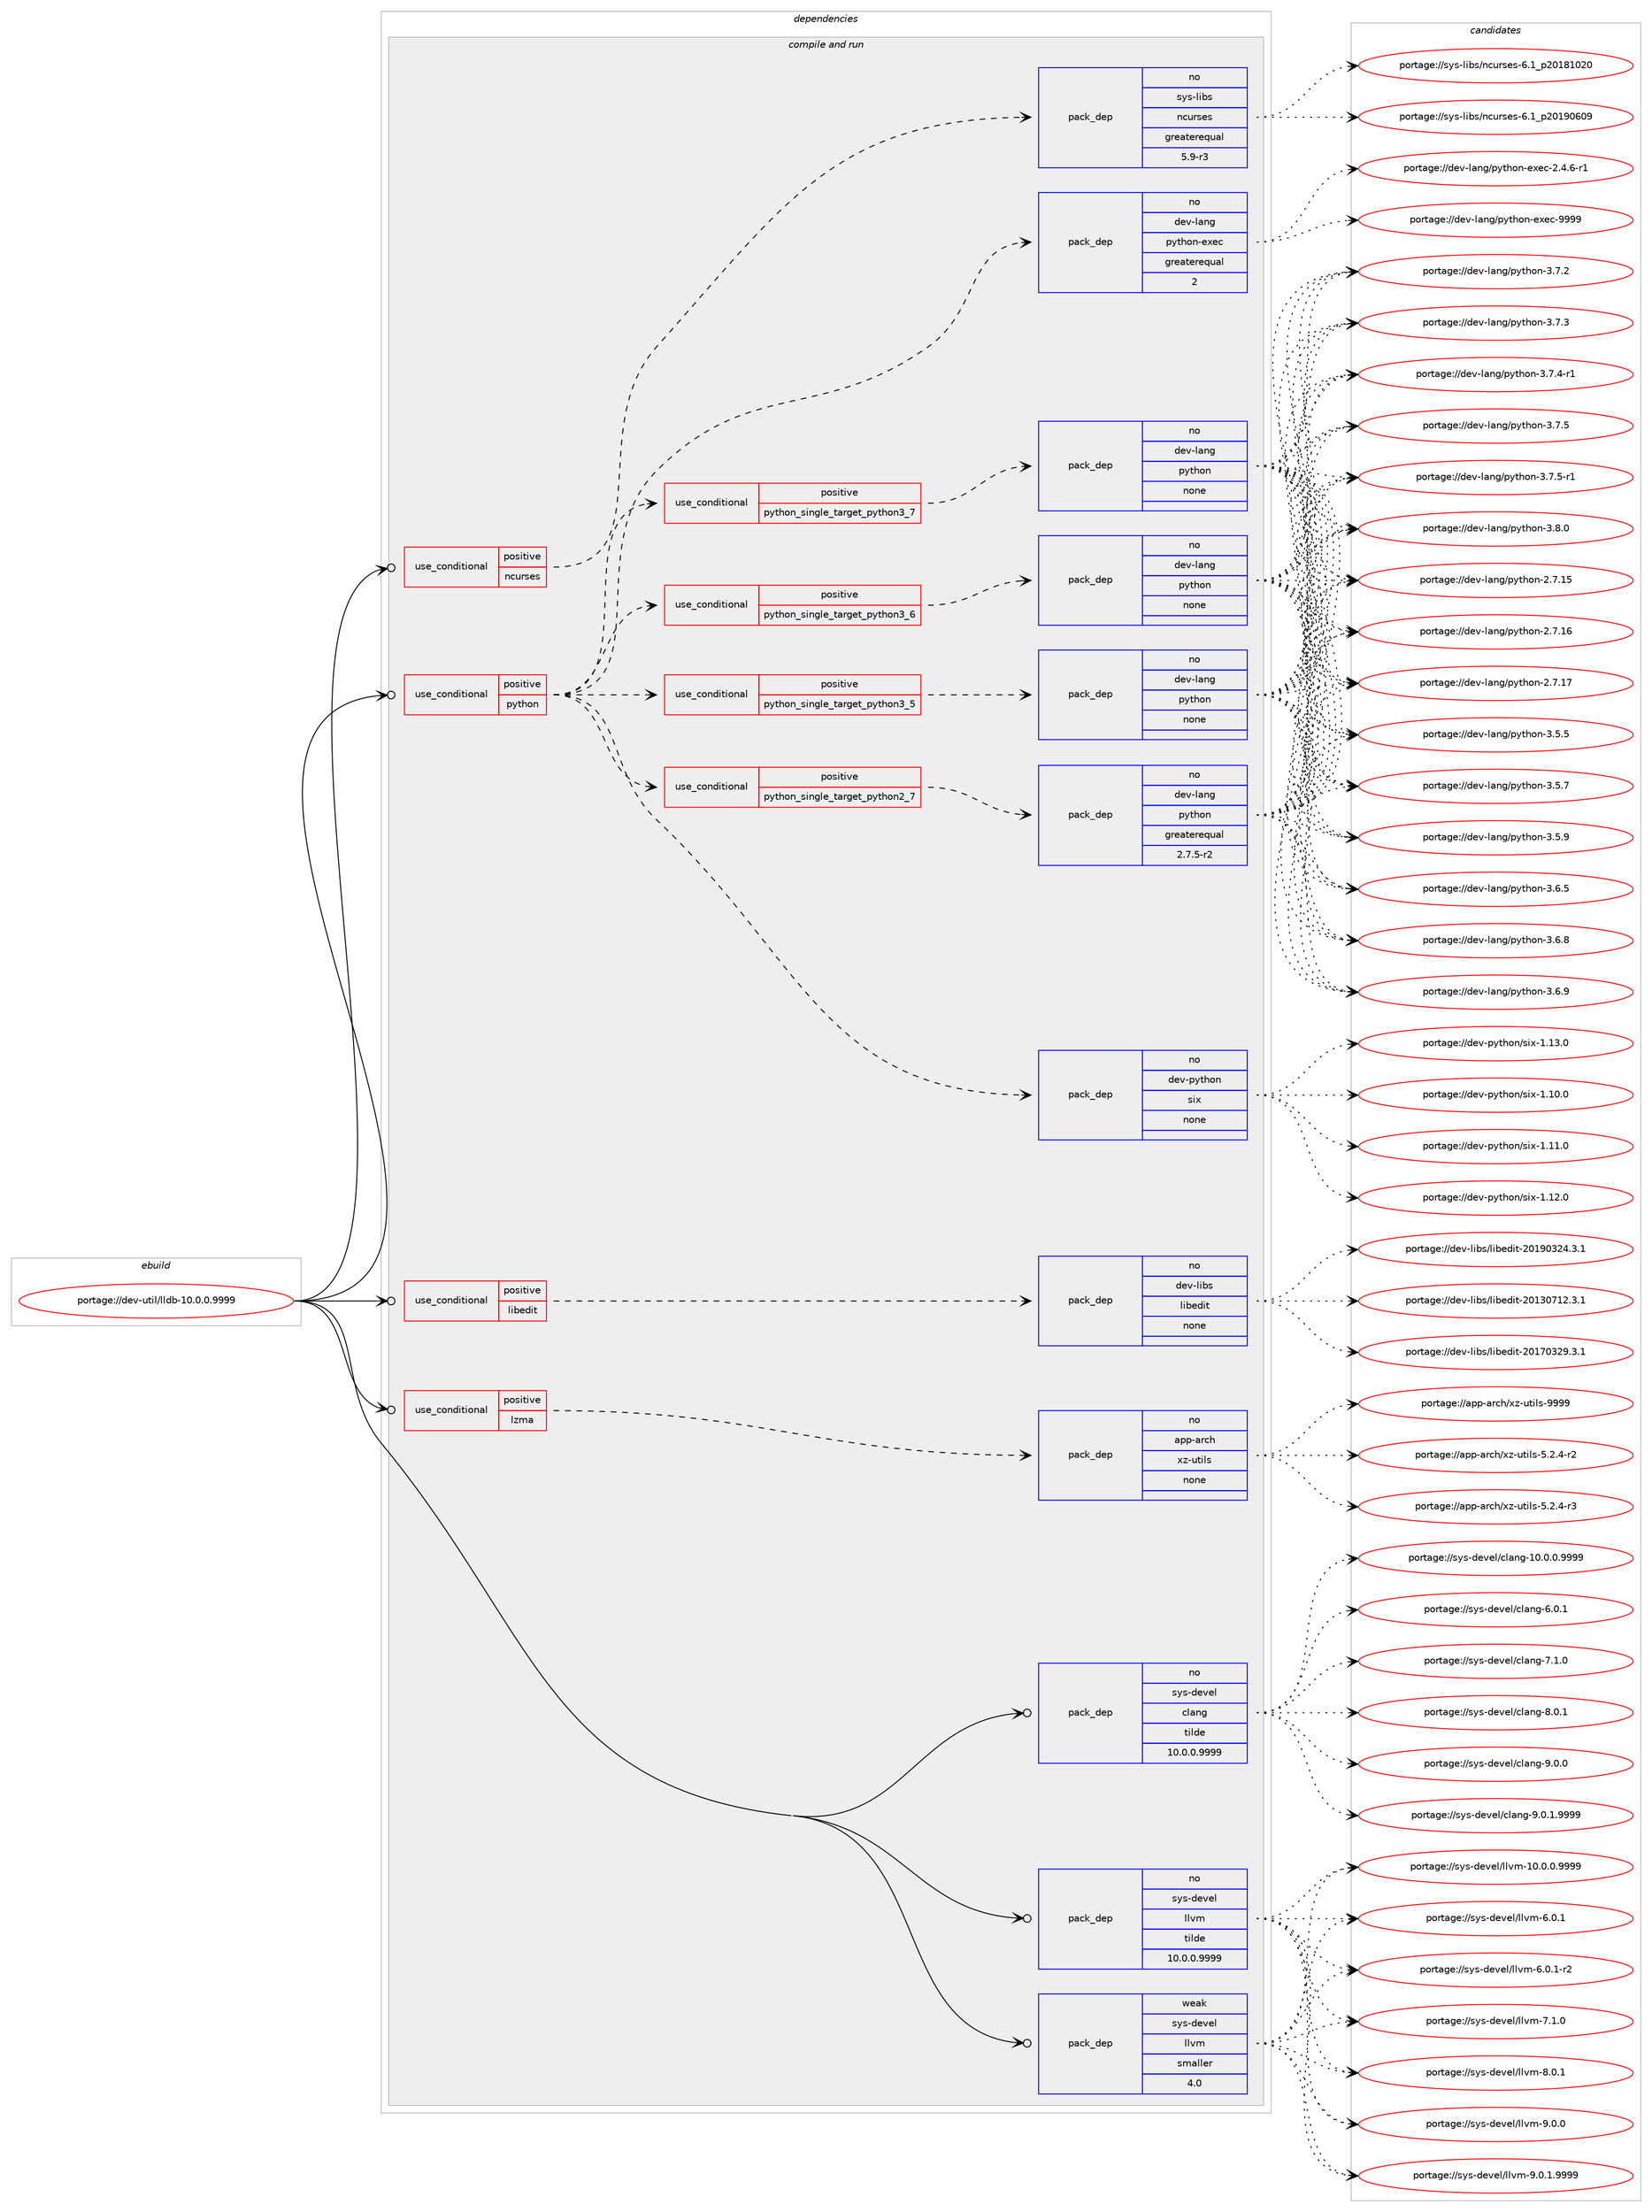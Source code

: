 digraph prolog {

# *************
# Graph options
# *************

newrank=true;
concentrate=true;
compound=true;
graph [rankdir=LR,fontname=Helvetica,fontsize=10,ranksep=1.5];#, ranksep=2.5, nodesep=0.2];
edge  [arrowhead=vee];
node  [fontname=Helvetica,fontsize=10];

# **********
# The ebuild
# **********

subgraph cluster_leftcol {
color=gray;
rank=same;
label=<<i>ebuild</i>>;
id [label="portage://dev-util/lldb-10.0.0.9999", color=red, width=4, href="../dev-util/lldb-10.0.0.9999.svg"];
}

# ****************
# The dependencies
# ****************

subgraph cluster_midcol {
color=gray;
label=<<i>dependencies</i>>;
subgraph cluster_compile {
fillcolor="#eeeeee";
style=filled;
label=<<i>compile</i>>;
}
subgraph cluster_compileandrun {
fillcolor="#eeeeee";
style=filled;
label=<<i>compile and run</i>>;
subgraph cond71420 {
dependency263627 [label=<<TABLE BORDER="0" CELLBORDER="1" CELLSPACING="0" CELLPADDING="4"><TR><TD ROWSPAN="3" CELLPADDING="10">use_conditional</TD></TR><TR><TD>positive</TD></TR><TR><TD>libedit</TD></TR></TABLE>>, shape=none, color=red];
subgraph pack188531 {
dependency263628 [label=<<TABLE BORDER="0" CELLBORDER="1" CELLSPACING="0" CELLPADDING="4" WIDTH="220"><TR><TD ROWSPAN="6" CELLPADDING="30">pack_dep</TD></TR><TR><TD WIDTH="110">no</TD></TR><TR><TD>dev-libs</TD></TR><TR><TD>libedit</TD></TR><TR><TD>none</TD></TR><TR><TD></TD></TR></TABLE>>, shape=none, color=blue];
}
dependency263627:e -> dependency263628:w [weight=20,style="dashed",arrowhead="vee"];
}
id:e -> dependency263627:w [weight=20,style="solid",arrowhead="odotvee"];
subgraph cond71421 {
dependency263629 [label=<<TABLE BORDER="0" CELLBORDER="1" CELLSPACING="0" CELLPADDING="4"><TR><TD ROWSPAN="3" CELLPADDING="10">use_conditional</TD></TR><TR><TD>positive</TD></TR><TR><TD>lzma</TD></TR></TABLE>>, shape=none, color=red];
subgraph pack188532 {
dependency263630 [label=<<TABLE BORDER="0" CELLBORDER="1" CELLSPACING="0" CELLPADDING="4" WIDTH="220"><TR><TD ROWSPAN="6" CELLPADDING="30">pack_dep</TD></TR><TR><TD WIDTH="110">no</TD></TR><TR><TD>app-arch</TD></TR><TR><TD>xz-utils</TD></TR><TR><TD>none</TD></TR><TR><TD></TD></TR></TABLE>>, shape=none, color=blue];
}
dependency263629:e -> dependency263630:w [weight=20,style="dashed",arrowhead="vee"];
}
id:e -> dependency263629:w [weight=20,style="solid",arrowhead="odotvee"];
subgraph cond71422 {
dependency263631 [label=<<TABLE BORDER="0" CELLBORDER="1" CELLSPACING="0" CELLPADDING="4"><TR><TD ROWSPAN="3" CELLPADDING="10">use_conditional</TD></TR><TR><TD>positive</TD></TR><TR><TD>ncurses</TD></TR></TABLE>>, shape=none, color=red];
subgraph pack188533 {
dependency263632 [label=<<TABLE BORDER="0" CELLBORDER="1" CELLSPACING="0" CELLPADDING="4" WIDTH="220"><TR><TD ROWSPAN="6" CELLPADDING="30">pack_dep</TD></TR><TR><TD WIDTH="110">no</TD></TR><TR><TD>sys-libs</TD></TR><TR><TD>ncurses</TD></TR><TR><TD>greaterequal</TD></TR><TR><TD>5.9-r3</TD></TR></TABLE>>, shape=none, color=blue];
}
dependency263631:e -> dependency263632:w [weight=20,style="dashed",arrowhead="vee"];
}
id:e -> dependency263631:w [weight=20,style="solid",arrowhead="odotvee"];
subgraph cond71423 {
dependency263633 [label=<<TABLE BORDER="0" CELLBORDER="1" CELLSPACING="0" CELLPADDING="4"><TR><TD ROWSPAN="3" CELLPADDING="10">use_conditional</TD></TR><TR><TD>positive</TD></TR><TR><TD>python</TD></TR></TABLE>>, shape=none, color=red];
subgraph pack188534 {
dependency263634 [label=<<TABLE BORDER="0" CELLBORDER="1" CELLSPACING="0" CELLPADDING="4" WIDTH="220"><TR><TD ROWSPAN="6" CELLPADDING="30">pack_dep</TD></TR><TR><TD WIDTH="110">no</TD></TR><TR><TD>dev-python</TD></TR><TR><TD>six</TD></TR><TR><TD>none</TD></TR><TR><TD></TD></TR></TABLE>>, shape=none, color=blue];
}
dependency263633:e -> dependency263634:w [weight=20,style="dashed",arrowhead="vee"];
subgraph cond71424 {
dependency263635 [label=<<TABLE BORDER="0" CELLBORDER="1" CELLSPACING="0" CELLPADDING="4"><TR><TD ROWSPAN="3" CELLPADDING="10">use_conditional</TD></TR><TR><TD>positive</TD></TR><TR><TD>python_single_target_python2_7</TD></TR></TABLE>>, shape=none, color=red];
subgraph pack188535 {
dependency263636 [label=<<TABLE BORDER="0" CELLBORDER="1" CELLSPACING="0" CELLPADDING="4" WIDTH="220"><TR><TD ROWSPAN="6" CELLPADDING="30">pack_dep</TD></TR><TR><TD WIDTH="110">no</TD></TR><TR><TD>dev-lang</TD></TR><TR><TD>python</TD></TR><TR><TD>greaterequal</TD></TR><TR><TD>2.7.5-r2</TD></TR></TABLE>>, shape=none, color=blue];
}
dependency263635:e -> dependency263636:w [weight=20,style="dashed",arrowhead="vee"];
}
dependency263633:e -> dependency263635:w [weight=20,style="dashed",arrowhead="vee"];
subgraph cond71425 {
dependency263637 [label=<<TABLE BORDER="0" CELLBORDER="1" CELLSPACING="0" CELLPADDING="4"><TR><TD ROWSPAN="3" CELLPADDING="10">use_conditional</TD></TR><TR><TD>positive</TD></TR><TR><TD>python_single_target_python3_5</TD></TR></TABLE>>, shape=none, color=red];
subgraph pack188536 {
dependency263638 [label=<<TABLE BORDER="0" CELLBORDER="1" CELLSPACING="0" CELLPADDING="4" WIDTH="220"><TR><TD ROWSPAN="6" CELLPADDING="30">pack_dep</TD></TR><TR><TD WIDTH="110">no</TD></TR><TR><TD>dev-lang</TD></TR><TR><TD>python</TD></TR><TR><TD>none</TD></TR><TR><TD></TD></TR></TABLE>>, shape=none, color=blue];
}
dependency263637:e -> dependency263638:w [weight=20,style="dashed",arrowhead="vee"];
}
dependency263633:e -> dependency263637:w [weight=20,style="dashed",arrowhead="vee"];
subgraph cond71426 {
dependency263639 [label=<<TABLE BORDER="0" CELLBORDER="1" CELLSPACING="0" CELLPADDING="4"><TR><TD ROWSPAN="3" CELLPADDING="10">use_conditional</TD></TR><TR><TD>positive</TD></TR><TR><TD>python_single_target_python3_6</TD></TR></TABLE>>, shape=none, color=red];
subgraph pack188537 {
dependency263640 [label=<<TABLE BORDER="0" CELLBORDER="1" CELLSPACING="0" CELLPADDING="4" WIDTH="220"><TR><TD ROWSPAN="6" CELLPADDING="30">pack_dep</TD></TR><TR><TD WIDTH="110">no</TD></TR><TR><TD>dev-lang</TD></TR><TR><TD>python</TD></TR><TR><TD>none</TD></TR><TR><TD></TD></TR></TABLE>>, shape=none, color=blue];
}
dependency263639:e -> dependency263640:w [weight=20,style="dashed",arrowhead="vee"];
}
dependency263633:e -> dependency263639:w [weight=20,style="dashed",arrowhead="vee"];
subgraph cond71427 {
dependency263641 [label=<<TABLE BORDER="0" CELLBORDER="1" CELLSPACING="0" CELLPADDING="4"><TR><TD ROWSPAN="3" CELLPADDING="10">use_conditional</TD></TR><TR><TD>positive</TD></TR><TR><TD>python_single_target_python3_7</TD></TR></TABLE>>, shape=none, color=red];
subgraph pack188538 {
dependency263642 [label=<<TABLE BORDER="0" CELLBORDER="1" CELLSPACING="0" CELLPADDING="4" WIDTH="220"><TR><TD ROWSPAN="6" CELLPADDING="30">pack_dep</TD></TR><TR><TD WIDTH="110">no</TD></TR><TR><TD>dev-lang</TD></TR><TR><TD>python</TD></TR><TR><TD>none</TD></TR><TR><TD></TD></TR></TABLE>>, shape=none, color=blue];
}
dependency263641:e -> dependency263642:w [weight=20,style="dashed",arrowhead="vee"];
}
dependency263633:e -> dependency263641:w [weight=20,style="dashed",arrowhead="vee"];
subgraph pack188539 {
dependency263643 [label=<<TABLE BORDER="0" CELLBORDER="1" CELLSPACING="0" CELLPADDING="4" WIDTH="220"><TR><TD ROWSPAN="6" CELLPADDING="30">pack_dep</TD></TR><TR><TD WIDTH="110">no</TD></TR><TR><TD>dev-lang</TD></TR><TR><TD>python-exec</TD></TR><TR><TD>greaterequal</TD></TR><TR><TD>2</TD></TR></TABLE>>, shape=none, color=blue];
}
dependency263633:e -> dependency263643:w [weight=20,style="dashed",arrowhead="vee"];
}
id:e -> dependency263633:w [weight=20,style="solid",arrowhead="odotvee"];
subgraph pack188540 {
dependency263644 [label=<<TABLE BORDER="0" CELLBORDER="1" CELLSPACING="0" CELLPADDING="4" WIDTH="220"><TR><TD ROWSPAN="6" CELLPADDING="30">pack_dep</TD></TR><TR><TD WIDTH="110">no</TD></TR><TR><TD>sys-devel</TD></TR><TR><TD>clang</TD></TR><TR><TD>tilde</TD></TR><TR><TD>10.0.0.9999</TD></TR></TABLE>>, shape=none, color=blue];
}
id:e -> dependency263644:w [weight=20,style="solid",arrowhead="odotvee"];
subgraph pack188541 {
dependency263645 [label=<<TABLE BORDER="0" CELLBORDER="1" CELLSPACING="0" CELLPADDING="4" WIDTH="220"><TR><TD ROWSPAN="6" CELLPADDING="30">pack_dep</TD></TR><TR><TD WIDTH="110">no</TD></TR><TR><TD>sys-devel</TD></TR><TR><TD>llvm</TD></TR><TR><TD>tilde</TD></TR><TR><TD>10.0.0.9999</TD></TR></TABLE>>, shape=none, color=blue];
}
id:e -> dependency263645:w [weight=20,style="solid",arrowhead="odotvee"];
subgraph pack188542 {
dependency263646 [label=<<TABLE BORDER="0" CELLBORDER="1" CELLSPACING="0" CELLPADDING="4" WIDTH="220"><TR><TD ROWSPAN="6" CELLPADDING="30">pack_dep</TD></TR><TR><TD WIDTH="110">weak</TD></TR><TR><TD>sys-devel</TD></TR><TR><TD>llvm</TD></TR><TR><TD>smaller</TD></TR><TR><TD>4.0</TD></TR></TABLE>>, shape=none, color=blue];
}
id:e -> dependency263646:w [weight=20,style="solid",arrowhead="odotvee"];
}
subgraph cluster_run {
fillcolor="#eeeeee";
style=filled;
label=<<i>run</i>>;
}
}

# **************
# The candidates
# **************

subgraph cluster_choices {
rank=same;
color=gray;
label=<<i>candidates</i>>;

subgraph choice188531 {
color=black;
nodesep=1;
choiceportage1001011184510810598115471081059810110010511645504849514855495046514649 [label="portage://dev-libs/libedit-20130712.3.1", color=red, width=4,href="../dev-libs/libedit-20130712.3.1.svg"];
choiceportage1001011184510810598115471081059810110010511645504849554851505746514649 [label="portage://dev-libs/libedit-20170329.3.1", color=red, width=4,href="../dev-libs/libedit-20170329.3.1.svg"];
choiceportage1001011184510810598115471081059810110010511645504849574851505246514649 [label="portage://dev-libs/libedit-20190324.3.1", color=red, width=4,href="../dev-libs/libedit-20190324.3.1.svg"];
dependency263628:e -> choiceportage1001011184510810598115471081059810110010511645504849514855495046514649:w [style=dotted,weight="100"];
dependency263628:e -> choiceportage1001011184510810598115471081059810110010511645504849554851505746514649:w [style=dotted,weight="100"];
dependency263628:e -> choiceportage1001011184510810598115471081059810110010511645504849574851505246514649:w [style=dotted,weight="100"];
}
subgraph choice188532 {
color=black;
nodesep=1;
choiceportage9711211245971149910447120122451171161051081154553465046524511450 [label="portage://app-arch/xz-utils-5.2.4-r2", color=red, width=4,href="../app-arch/xz-utils-5.2.4-r2.svg"];
choiceportage9711211245971149910447120122451171161051081154553465046524511451 [label="portage://app-arch/xz-utils-5.2.4-r3", color=red, width=4,href="../app-arch/xz-utils-5.2.4-r3.svg"];
choiceportage9711211245971149910447120122451171161051081154557575757 [label="portage://app-arch/xz-utils-9999", color=red, width=4,href="../app-arch/xz-utils-9999.svg"];
dependency263630:e -> choiceportage9711211245971149910447120122451171161051081154553465046524511450:w [style=dotted,weight="100"];
dependency263630:e -> choiceportage9711211245971149910447120122451171161051081154553465046524511451:w [style=dotted,weight="100"];
dependency263630:e -> choiceportage9711211245971149910447120122451171161051081154557575757:w [style=dotted,weight="100"];
}
subgraph choice188533 {
color=black;
nodesep=1;
choiceportage1151211154510810598115471109911711411510111545544649951125048495649485048 [label="portage://sys-libs/ncurses-6.1_p20181020", color=red, width=4,href="../sys-libs/ncurses-6.1_p20181020.svg"];
choiceportage1151211154510810598115471109911711411510111545544649951125048495748544857 [label="portage://sys-libs/ncurses-6.1_p20190609", color=red, width=4,href="../sys-libs/ncurses-6.1_p20190609.svg"];
dependency263632:e -> choiceportage1151211154510810598115471109911711411510111545544649951125048495649485048:w [style=dotted,weight="100"];
dependency263632:e -> choiceportage1151211154510810598115471109911711411510111545544649951125048495748544857:w [style=dotted,weight="100"];
}
subgraph choice188534 {
color=black;
nodesep=1;
choiceportage100101118451121211161041111104711510512045494649484648 [label="portage://dev-python/six-1.10.0", color=red, width=4,href="../dev-python/six-1.10.0.svg"];
choiceportage100101118451121211161041111104711510512045494649494648 [label="portage://dev-python/six-1.11.0", color=red, width=4,href="../dev-python/six-1.11.0.svg"];
choiceportage100101118451121211161041111104711510512045494649504648 [label="portage://dev-python/six-1.12.0", color=red, width=4,href="../dev-python/six-1.12.0.svg"];
choiceportage100101118451121211161041111104711510512045494649514648 [label="portage://dev-python/six-1.13.0", color=red, width=4,href="../dev-python/six-1.13.0.svg"];
dependency263634:e -> choiceportage100101118451121211161041111104711510512045494649484648:w [style=dotted,weight="100"];
dependency263634:e -> choiceportage100101118451121211161041111104711510512045494649494648:w [style=dotted,weight="100"];
dependency263634:e -> choiceportage100101118451121211161041111104711510512045494649504648:w [style=dotted,weight="100"];
dependency263634:e -> choiceportage100101118451121211161041111104711510512045494649514648:w [style=dotted,weight="100"];
}
subgraph choice188535 {
color=black;
nodesep=1;
choiceportage10010111845108971101034711212111610411111045504655464953 [label="portage://dev-lang/python-2.7.15", color=red, width=4,href="../dev-lang/python-2.7.15.svg"];
choiceportage10010111845108971101034711212111610411111045504655464954 [label="portage://dev-lang/python-2.7.16", color=red, width=4,href="../dev-lang/python-2.7.16.svg"];
choiceportage10010111845108971101034711212111610411111045504655464955 [label="portage://dev-lang/python-2.7.17", color=red, width=4,href="../dev-lang/python-2.7.17.svg"];
choiceportage100101118451089711010347112121116104111110455146534653 [label="portage://dev-lang/python-3.5.5", color=red, width=4,href="../dev-lang/python-3.5.5.svg"];
choiceportage100101118451089711010347112121116104111110455146534655 [label="portage://dev-lang/python-3.5.7", color=red, width=4,href="../dev-lang/python-3.5.7.svg"];
choiceportage100101118451089711010347112121116104111110455146534657 [label="portage://dev-lang/python-3.5.9", color=red, width=4,href="../dev-lang/python-3.5.9.svg"];
choiceportage100101118451089711010347112121116104111110455146544653 [label="portage://dev-lang/python-3.6.5", color=red, width=4,href="../dev-lang/python-3.6.5.svg"];
choiceportage100101118451089711010347112121116104111110455146544656 [label="portage://dev-lang/python-3.6.8", color=red, width=4,href="../dev-lang/python-3.6.8.svg"];
choiceportage100101118451089711010347112121116104111110455146544657 [label="portage://dev-lang/python-3.6.9", color=red, width=4,href="../dev-lang/python-3.6.9.svg"];
choiceportage100101118451089711010347112121116104111110455146554650 [label="portage://dev-lang/python-3.7.2", color=red, width=4,href="../dev-lang/python-3.7.2.svg"];
choiceportage100101118451089711010347112121116104111110455146554651 [label="portage://dev-lang/python-3.7.3", color=red, width=4,href="../dev-lang/python-3.7.3.svg"];
choiceportage1001011184510897110103471121211161041111104551465546524511449 [label="portage://dev-lang/python-3.7.4-r1", color=red, width=4,href="../dev-lang/python-3.7.4-r1.svg"];
choiceportage100101118451089711010347112121116104111110455146554653 [label="portage://dev-lang/python-3.7.5", color=red, width=4,href="../dev-lang/python-3.7.5.svg"];
choiceportage1001011184510897110103471121211161041111104551465546534511449 [label="portage://dev-lang/python-3.7.5-r1", color=red, width=4,href="../dev-lang/python-3.7.5-r1.svg"];
choiceportage100101118451089711010347112121116104111110455146564648 [label="portage://dev-lang/python-3.8.0", color=red, width=4,href="../dev-lang/python-3.8.0.svg"];
dependency263636:e -> choiceportage10010111845108971101034711212111610411111045504655464953:w [style=dotted,weight="100"];
dependency263636:e -> choiceportage10010111845108971101034711212111610411111045504655464954:w [style=dotted,weight="100"];
dependency263636:e -> choiceportage10010111845108971101034711212111610411111045504655464955:w [style=dotted,weight="100"];
dependency263636:e -> choiceportage100101118451089711010347112121116104111110455146534653:w [style=dotted,weight="100"];
dependency263636:e -> choiceportage100101118451089711010347112121116104111110455146534655:w [style=dotted,weight="100"];
dependency263636:e -> choiceportage100101118451089711010347112121116104111110455146534657:w [style=dotted,weight="100"];
dependency263636:e -> choiceportage100101118451089711010347112121116104111110455146544653:w [style=dotted,weight="100"];
dependency263636:e -> choiceportage100101118451089711010347112121116104111110455146544656:w [style=dotted,weight="100"];
dependency263636:e -> choiceportage100101118451089711010347112121116104111110455146544657:w [style=dotted,weight="100"];
dependency263636:e -> choiceportage100101118451089711010347112121116104111110455146554650:w [style=dotted,weight="100"];
dependency263636:e -> choiceportage100101118451089711010347112121116104111110455146554651:w [style=dotted,weight="100"];
dependency263636:e -> choiceportage1001011184510897110103471121211161041111104551465546524511449:w [style=dotted,weight="100"];
dependency263636:e -> choiceportage100101118451089711010347112121116104111110455146554653:w [style=dotted,weight="100"];
dependency263636:e -> choiceportage1001011184510897110103471121211161041111104551465546534511449:w [style=dotted,weight="100"];
dependency263636:e -> choiceportage100101118451089711010347112121116104111110455146564648:w [style=dotted,weight="100"];
}
subgraph choice188536 {
color=black;
nodesep=1;
choiceportage10010111845108971101034711212111610411111045504655464953 [label="portage://dev-lang/python-2.7.15", color=red, width=4,href="../dev-lang/python-2.7.15.svg"];
choiceportage10010111845108971101034711212111610411111045504655464954 [label="portage://dev-lang/python-2.7.16", color=red, width=4,href="../dev-lang/python-2.7.16.svg"];
choiceportage10010111845108971101034711212111610411111045504655464955 [label="portage://dev-lang/python-2.7.17", color=red, width=4,href="../dev-lang/python-2.7.17.svg"];
choiceportage100101118451089711010347112121116104111110455146534653 [label="portage://dev-lang/python-3.5.5", color=red, width=4,href="../dev-lang/python-3.5.5.svg"];
choiceportage100101118451089711010347112121116104111110455146534655 [label="portage://dev-lang/python-3.5.7", color=red, width=4,href="../dev-lang/python-3.5.7.svg"];
choiceportage100101118451089711010347112121116104111110455146534657 [label="portage://dev-lang/python-3.5.9", color=red, width=4,href="../dev-lang/python-3.5.9.svg"];
choiceportage100101118451089711010347112121116104111110455146544653 [label="portage://dev-lang/python-3.6.5", color=red, width=4,href="../dev-lang/python-3.6.5.svg"];
choiceportage100101118451089711010347112121116104111110455146544656 [label="portage://dev-lang/python-3.6.8", color=red, width=4,href="../dev-lang/python-3.6.8.svg"];
choiceportage100101118451089711010347112121116104111110455146544657 [label="portage://dev-lang/python-3.6.9", color=red, width=4,href="../dev-lang/python-3.6.9.svg"];
choiceportage100101118451089711010347112121116104111110455146554650 [label="portage://dev-lang/python-3.7.2", color=red, width=4,href="../dev-lang/python-3.7.2.svg"];
choiceportage100101118451089711010347112121116104111110455146554651 [label="portage://dev-lang/python-3.7.3", color=red, width=4,href="../dev-lang/python-3.7.3.svg"];
choiceportage1001011184510897110103471121211161041111104551465546524511449 [label="portage://dev-lang/python-3.7.4-r1", color=red, width=4,href="../dev-lang/python-3.7.4-r1.svg"];
choiceportage100101118451089711010347112121116104111110455146554653 [label="portage://dev-lang/python-3.7.5", color=red, width=4,href="../dev-lang/python-3.7.5.svg"];
choiceportage1001011184510897110103471121211161041111104551465546534511449 [label="portage://dev-lang/python-3.7.5-r1", color=red, width=4,href="../dev-lang/python-3.7.5-r1.svg"];
choiceportage100101118451089711010347112121116104111110455146564648 [label="portage://dev-lang/python-3.8.0", color=red, width=4,href="../dev-lang/python-3.8.0.svg"];
dependency263638:e -> choiceportage10010111845108971101034711212111610411111045504655464953:w [style=dotted,weight="100"];
dependency263638:e -> choiceportage10010111845108971101034711212111610411111045504655464954:w [style=dotted,weight="100"];
dependency263638:e -> choiceportage10010111845108971101034711212111610411111045504655464955:w [style=dotted,weight="100"];
dependency263638:e -> choiceportage100101118451089711010347112121116104111110455146534653:w [style=dotted,weight="100"];
dependency263638:e -> choiceportage100101118451089711010347112121116104111110455146534655:w [style=dotted,weight="100"];
dependency263638:e -> choiceportage100101118451089711010347112121116104111110455146534657:w [style=dotted,weight="100"];
dependency263638:e -> choiceportage100101118451089711010347112121116104111110455146544653:w [style=dotted,weight="100"];
dependency263638:e -> choiceportage100101118451089711010347112121116104111110455146544656:w [style=dotted,weight="100"];
dependency263638:e -> choiceportage100101118451089711010347112121116104111110455146544657:w [style=dotted,weight="100"];
dependency263638:e -> choiceportage100101118451089711010347112121116104111110455146554650:w [style=dotted,weight="100"];
dependency263638:e -> choiceportage100101118451089711010347112121116104111110455146554651:w [style=dotted,weight="100"];
dependency263638:e -> choiceportage1001011184510897110103471121211161041111104551465546524511449:w [style=dotted,weight="100"];
dependency263638:e -> choiceportage100101118451089711010347112121116104111110455146554653:w [style=dotted,weight="100"];
dependency263638:e -> choiceportage1001011184510897110103471121211161041111104551465546534511449:w [style=dotted,weight="100"];
dependency263638:e -> choiceportage100101118451089711010347112121116104111110455146564648:w [style=dotted,weight="100"];
}
subgraph choice188537 {
color=black;
nodesep=1;
choiceportage10010111845108971101034711212111610411111045504655464953 [label="portage://dev-lang/python-2.7.15", color=red, width=4,href="../dev-lang/python-2.7.15.svg"];
choiceportage10010111845108971101034711212111610411111045504655464954 [label="portage://dev-lang/python-2.7.16", color=red, width=4,href="../dev-lang/python-2.7.16.svg"];
choiceportage10010111845108971101034711212111610411111045504655464955 [label="portage://dev-lang/python-2.7.17", color=red, width=4,href="../dev-lang/python-2.7.17.svg"];
choiceportage100101118451089711010347112121116104111110455146534653 [label="portage://dev-lang/python-3.5.5", color=red, width=4,href="../dev-lang/python-3.5.5.svg"];
choiceportage100101118451089711010347112121116104111110455146534655 [label="portage://dev-lang/python-3.5.7", color=red, width=4,href="../dev-lang/python-3.5.7.svg"];
choiceportage100101118451089711010347112121116104111110455146534657 [label="portage://dev-lang/python-3.5.9", color=red, width=4,href="../dev-lang/python-3.5.9.svg"];
choiceportage100101118451089711010347112121116104111110455146544653 [label="portage://dev-lang/python-3.6.5", color=red, width=4,href="../dev-lang/python-3.6.5.svg"];
choiceportage100101118451089711010347112121116104111110455146544656 [label="portage://dev-lang/python-3.6.8", color=red, width=4,href="../dev-lang/python-3.6.8.svg"];
choiceportage100101118451089711010347112121116104111110455146544657 [label="portage://dev-lang/python-3.6.9", color=red, width=4,href="../dev-lang/python-3.6.9.svg"];
choiceportage100101118451089711010347112121116104111110455146554650 [label="portage://dev-lang/python-3.7.2", color=red, width=4,href="../dev-lang/python-3.7.2.svg"];
choiceportage100101118451089711010347112121116104111110455146554651 [label="portage://dev-lang/python-3.7.3", color=red, width=4,href="../dev-lang/python-3.7.3.svg"];
choiceportage1001011184510897110103471121211161041111104551465546524511449 [label="portage://dev-lang/python-3.7.4-r1", color=red, width=4,href="../dev-lang/python-3.7.4-r1.svg"];
choiceportage100101118451089711010347112121116104111110455146554653 [label="portage://dev-lang/python-3.7.5", color=red, width=4,href="../dev-lang/python-3.7.5.svg"];
choiceportage1001011184510897110103471121211161041111104551465546534511449 [label="portage://dev-lang/python-3.7.5-r1", color=red, width=4,href="../dev-lang/python-3.7.5-r1.svg"];
choiceportage100101118451089711010347112121116104111110455146564648 [label="portage://dev-lang/python-3.8.0", color=red, width=4,href="../dev-lang/python-3.8.0.svg"];
dependency263640:e -> choiceportage10010111845108971101034711212111610411111045504655464953:w [style=dotted,weight="100"];
dependency263640:e -> choiceportage10010111845108971101034711212111610411111045504655464954:w [style=dotted,weight="100"];
dependency263640:e -> choiceportage10010111845108971101034711212111610411111045504655464955:w [style=dotted,weight="100"];
dependency263640:e -> choiceportage100101118451089711010347112121116104111110455146534653:w [style=dotted,weight="100"];
dependency263640:e -> choiceportage100101118451089711010347112121116104111110455146534655:w [style=dotted,weight="100"];
dependency263640:e -> choiceportage100101118451089711010347112121116104111110455146534657:w [style=dotted,weight="100"];
dependency263640:e -> choiceportage100101118451089711010347112121116104111110455146544653:w [style=dotted,weight="100"];
dependency263640:e -> choiceportage100101118451089711010347112121116104111110455146544656:w [style=dotted,weight="100"];
dependency263640:e -> choiceportage100101118451089711010347112121116104111110455146544657:w [style=dotted,weight="100"];
dependency263640:e -> choiceportage100101118451089711010347112121116104111110455146554650:w [style=dotted,weight="100"];
dependency263640:e -> choiceportage100101118451089711010347112121116104111110455146554651:w [style=dotted,weight="100"];
dependency263640:e -> choiceportage1001011184510897110103471121211161041111104551465546524511449:w [style=dotted,weight="100"];
dependency263640:e -> choiceportage100101118451089711010347112121116104111110455146554653:w [style=dotted,weight="100"];
dependency263640:e -> choiceportage1001011184510897110103471121211161041111104551465546534511449:w [style=dotted,weight="100"];
dependency263640:e -> choiceportage100101118451089711010347112121116104111110455146564648:w [style=dotted,weight="100"];
}
subgraph choice188538 {
color=black;
nodesep=1;
choiceportage10010111845108971101034711212111610411111045504655464953 [label="portage://dev-lang/python-2.7.15", color=red, width=4,href="../dev-lang/python-2.7.15.svg"];
choiceportage10010111845108971101034711212111610411111045504655464954 [label="portage://dev-lang/python-2.7.16", color=red, width=4,href="../dev-lang/python-2.7.16.svg"];
choiceportage10010111845108971101034711212111610411111045504655464955 [label="portage://dev-lang/python-2.7.17", color=red, width=4,href="../dev-lang/python-2.7.17.svg"];
choiceportage100101118451089711010347112121116104111110455146534653 [label="portage://dev-lang/python-3.5.5", color=red, width=4,href="../dev-lang/python-3.5.5.svg"];
choiceportage100101118451089711010347112121116104111110455146534655 [label="portage://dev-lang/python-3.5.7", color=red, width=4,href="../dev-lang/python-3.5.7.svg"];
choiceportage100101118451089711010347112121116104111110455146534657 [label="portage://dev-lang/python-3.5.9", color=red, width=4,href="../dev-lang/python-3.5.9.svg"];
choiceportage100101118451089711010347112121116104111110455146544653 [label="portage://dev-lang/python-3.6.5", color=red, width=4,href="../dev-lang/python-3.6.5.svg"];
choiceportage100101118451089711010347112121116104111110455146544656 [label="portage://dev-lang/python-3.6.8", color=red, width=4,href="../dev-lang/python-3.6.8.svg"];
choiceportage100101118451089711010347112121116104111110455146544657 [label="portage://dev-lang/python-3.6.9", color=red, width=4,href="../dev-lang/python-3.6.9.svg"];
choiceportage100101118451089711010347112121116104111110455146554650 [label="portage://dev-lang/python-3.7.2", color=red, width=4,href="../dev-lang/python-3.7.2.svg"];
choiceportage100101118451089711010347112121116104111110455146554651 [label="portage://dev-lang/python-3.7.3", color=red, width=4,href="../dev-lang/python-3.7.3.svg"];
choiceportage1001011184510897110103471121211161041111104551465546524511449 [label="portage://dev-lang/python-3.7.4-r1", color=red, width=4,href="../dev-lang/python-3.7.4-r1.svg"];
choiceportage100101118451089711010347112121116104111110455146554653 [label="portage://dev-lang/python-3.7.5", color=red, width=4,href="../dev-lang/python-3.7.5.svg"];
choiceportage1001011184510897110103471121211161041111104551465546534511449 [label="portage://dev-lang/python-3.7.5-r1", color=red, width=4,href="../dev-lang/python-3.7.5-r1.svg"];
choiceportage100101118451089711010347112121116104111110455146564648 [label="portage://dev-lang/python-3.8.0", color=red, width=4,href="../dev-lang/python-3.8.0.svg"];
dependency263642:e -> choiceportage10010111845108971101034711212111610411111045504655464953:w [style=dotted,weight="100"];
dependency263642:e -> choiceportage10010111845108971101034711212111610411111045504655464954:w [style=dotted,weight="100"];
dependency263642:e -> choiceportage10010111845108971101034711212111610411111045504655464955:w [style=dotted,weight="100"];
dependency263642:e -> choiceportage100101118451089711010347112121116104111110455146534653:w [style=dotted,weight="100"];
dependency263642:e -> choiceportage100101118451089711010347112121116104111110455146534655:w [style=dotted,weight="100"];
dependency263642:e -> choiceportage100101118451089711010347112121116104111110455146534657:w [style=dotted,weight="100"];
dependency263642:e -> choiceportage100101118451089711010347112121116104111110455146544653:w [style=dotted,weight="100"];
dependency263642:e -> choiceportage100101118451089711010347112121116104111110455146544656:w [style=dotted,weight="100"];
dependency263642:e -> choiceportage100101118451089711010347112121116104111110455146544657:w [style=dotted,weight="100"];
dependency263642:e -> choiceportage100101118451089711010347112121116104111110455146554650:w [style=dotted,weight="100"];
dependency263642:e -> choiceportage100101118451089711010347112121116104111110455146554651:w [style=dotted,weight="100"];
dependency263642:e -> choiceportage1001011184510897110103471121211161041111104551465546524511449:w [style=dotted,weight="100"];
dependency263642:e -> choiceportage100101118451089711010347112121116104111110455146554653:w [style=dotted,weight="100"];
dependency263642:e -> choiceportage1001011184510897110103471121211161041111104551465546534511449:w [style=dotted,weight="100"];
dependency263642:e -> choiceportage100101118451089711010347112121116104111110455146564648:w [style=dotted,weight="100"];
}
subgraph choice188539 {
color=black;
nodesep=1;
choiceportage10010111845108971101034711212111610411111045101120101994550465246544511449 [label="portage://dev-lang/python-exec-2.4.6-r1", color=red, width=4,href="../dev-lang/python-exec-2.4.6-r1.svg"];
choiceportage10010111845108971101034711212111610411111045101120101994557575757 [label="portage://dev-lang/python-exec-9999", color=red, width=4,href="../dev-lang/python-exec-9999.svg"];
dependency263643:e -> choiceportage10010111845108971101034711212111610411111045101120101994550465246544511449:w [style=dotted,weight="100"];
dependency263643:e -> choiceportage10010111845108971101034711212111610411111045101120101994557575757:w [style=dotted,weight="100"];
}
subgraph choice188540 {
color=black;
nodesep=1;
choiceportage11512111545100101118101108479910897110103454948464846484657575757 [label="portage://sys-devel/clang-10.0.0.9999", color=red, width=4,href="../sys-devel/clang-10.0.0.9999.svg"];
choiceportage11512111545100101118101108479910897110103455446484649 [label="portage://sys-devel/clang-6.0.1", color=red, width=4,href="../sys-devel/clang-6.0.1.svg"];
choiceportage11512111545100101118101108479910897110103455546494648 [label="portage://sys-devel/clang-7.1.0", color=red, width=4,href="../sys-devel/clang-7.1.0.svg"];
choiceportage11512111545100101118101108479910897110103455646484649 [label="portage://sys-devel/clang-8.0.1", color=red, width=4,href="../sys-devel/clang-8.0.1.svg"];
choiceportage11512111545100101118101108479910897110103455746484648 [label="portage://sys-devel/clang-9.0.0", color=red, width=4,href="../sys-devel/clang-9.0.0.svg"];
choiceportage115121115451001011181011084799108971101034557464846494657575757 [label="portage://sys-devel/clang-9.0.1.9999", color=red, width=4,href="../sys-devel/clang-9.0.1.9999.svg"];
dependency263644:e -> choiceportage11512111545100101118101108479910897110103454948464846484657575757:w [style=dotted,weight="100"];
dependency263644:e -> choiceportage11512111545100101118101108479910897110103455446484649:w [style=dotted,weight="100"];
dependency263644:e -> choiceportage11512111545100101118101108479910897110103455546494648:w [style=dotted,weight="100"];
dependency263644:e -> choiceportage11512111545100101118101108479910897110103455646484649:w [style=dotted,weight="100"];
dependency263644:e -> choiceportage11512111545100101118101108479910897110103455746484648:w [style=dotted,weight="100"];
dependency263644:e -> choiceportage115121115451001011181011084799108971101034557464846494657575757:w [style=dotted,weight="100"];
}
subgraph choice188541 {
color=black;
nodesep=1;
choiceportage1151211154510010111810110847108108118109454948464846484657575757 [label="portage://sys-devel/llvm-10.0.0.9999", color=red, width=4,href="../sys-devel/llvm-10.0.0.9999.svg"];
choiceportage1151211154510010111810110847108108118109455446484649 [label="portage://sys-devel/llvm-6.0.1", color=red, width=4,href="../sys-devel/llvm-6.0.1.svg"];
choiceportage11512111545100101118101108471081081181094554464846494511450 [label="portage://sys-devel/llvm-6.0.1-r2", color=red, width=4,href="../sys-devel/llvm-6.0.1-r2.svg"];
choiceportage1151211154510010111810110847108108118109455546494648 [label="portage://sys-devel/llvm-7.1.0", color=red, width=4,href="../sys-devel/llvm-7.1.0.svg"];
choiceportage1151211154510010111810110847108108118109455646484649 [label="portage://sys-devel/llvm-8.0.1", color=red, width=4,href="../sys-devel/llvm-8.0.1.svg"];
choiceportage1151211154510010111810110847108108118109455746484648 [label="portage://sys-devel/llvm-9.0.0", color=red, width=4,href="../sys-devel/llvm-9.0.0.svg"];
choiceportage11512111545100101118101108471081081181094557464846494657575757 [label="portage://sys-devel/llvm-9.0.1.9999", color=red, width=4,href="../sys-devel/llvm-9.0.1.9999.svg"];
dependency263645:e -> choiceportage1151211154510010111810110847108108118109454948464846484657575757:w [style=dotted,weight="100"];
dependency263645:e -> choiceportage1151211154510010111810110847108108118109455446484649:w [style=dotted,weight="100"];
dependency263645:e -> choiceportage11512111545100101118101108471081081181094554464846494511450:w [style=dotted,weight="100"];
dependency263645:e -> choiceportage1151211154510010111810110847108108118109455546494648:w [style=dotted,weight="100"];
dependency263645:e -> choiceportage1151211154510010111810110847108108118109455646484649:w [style=dotted,weight="100"];
dependency263645:e -> choiceportage1151211154510010111810110847108108118109455746484648:w [style=dotted,weight="100"];
dependency263645:e -> choiceportage11512111545100101118101108471081081181094557464846494657575757:w [style=dotted,weight="100"];
}
subgraph choice188542 {
color=black;
nodesep=1;
choiceportage1151211154510010111810110847108108118109454948464846484657575757 [label="portage://sys-devel/llvm-10.0.0.9999", color=red, width=4,href="../sys-devel/llvm-10.0.0.9999.svg"];
choiceportage1151211154510010111810110847108108118109455446484649 [label="portage://sys-devel/llvm-6.0.1", color=red, width=4,href="../sys-devel/llvm-6.0.1.svg"];
choiceportage11512111545100101118101108471081081181094554464846494511450 [label="portage://sys-devel/llvm-6.0.1-r2", color=red, width=4,href="../sys-devel/llvm-6.0.1-r2.svg"];
choiceportage1151211154510010111810110847108108118109455546494648 [label="portage://sys-devel/llvm-7.1.0", color=red, width=4,href="../sys-devel/llvm-7.1.0.svg"];
choiceportage1151211154510010111810110847108108118109455646484649 [label="portage://sys-devel/llvm-8.0.1", color=red, width=4,href="../sys-devel/llvm-8.0.1.svg"];
choiceportage1151211154510010111810110847108108118109455746484648 [label="portage://sys-devel/llvm-9.0.0", color=red, width=4,href="../sys-devel/llvm-9.0.0.svg"];
choiceportage11512111545100101118101108471081081181094557464846494657575757 [label="portage://sys-devel/llvm-9.0.1.9999", color=red, width=4,href="../sys-devel/llvm-9.0.1.9999.svg"];
dependency263646:e -> choiceportage1151211154510010111810110847108108118109454948464846484657575757:w [style=dotted,weight="100"];
dependency263646:e -> choiceportage1151211154510010111810110847108108118109455446484649:w [style=dotted,weight="100"];
dependency263646:e -> choiceportage11512111545100101118101108471081081181094554464846494511450:w [style=dotted,weight="100"];
dependency263646:e -> choiceportage1151211154510010111810110847108108118109455546494648:w [style=dotted,weight="100"];
dependency263646:e -> choiceportage1151211154510010111810110847108108118109455646484649:w [style=dotted,weight="100"];
dependency263646:e -> choiceportage1151211154510010111810110847108108118109455746484648:w [style=dotted,weight="100"];
dependency263646:e -> choiceportage11512111545100101118101108471081081181094557464846494657575757:w [style=dotted,weight="100"];
}
}

}
